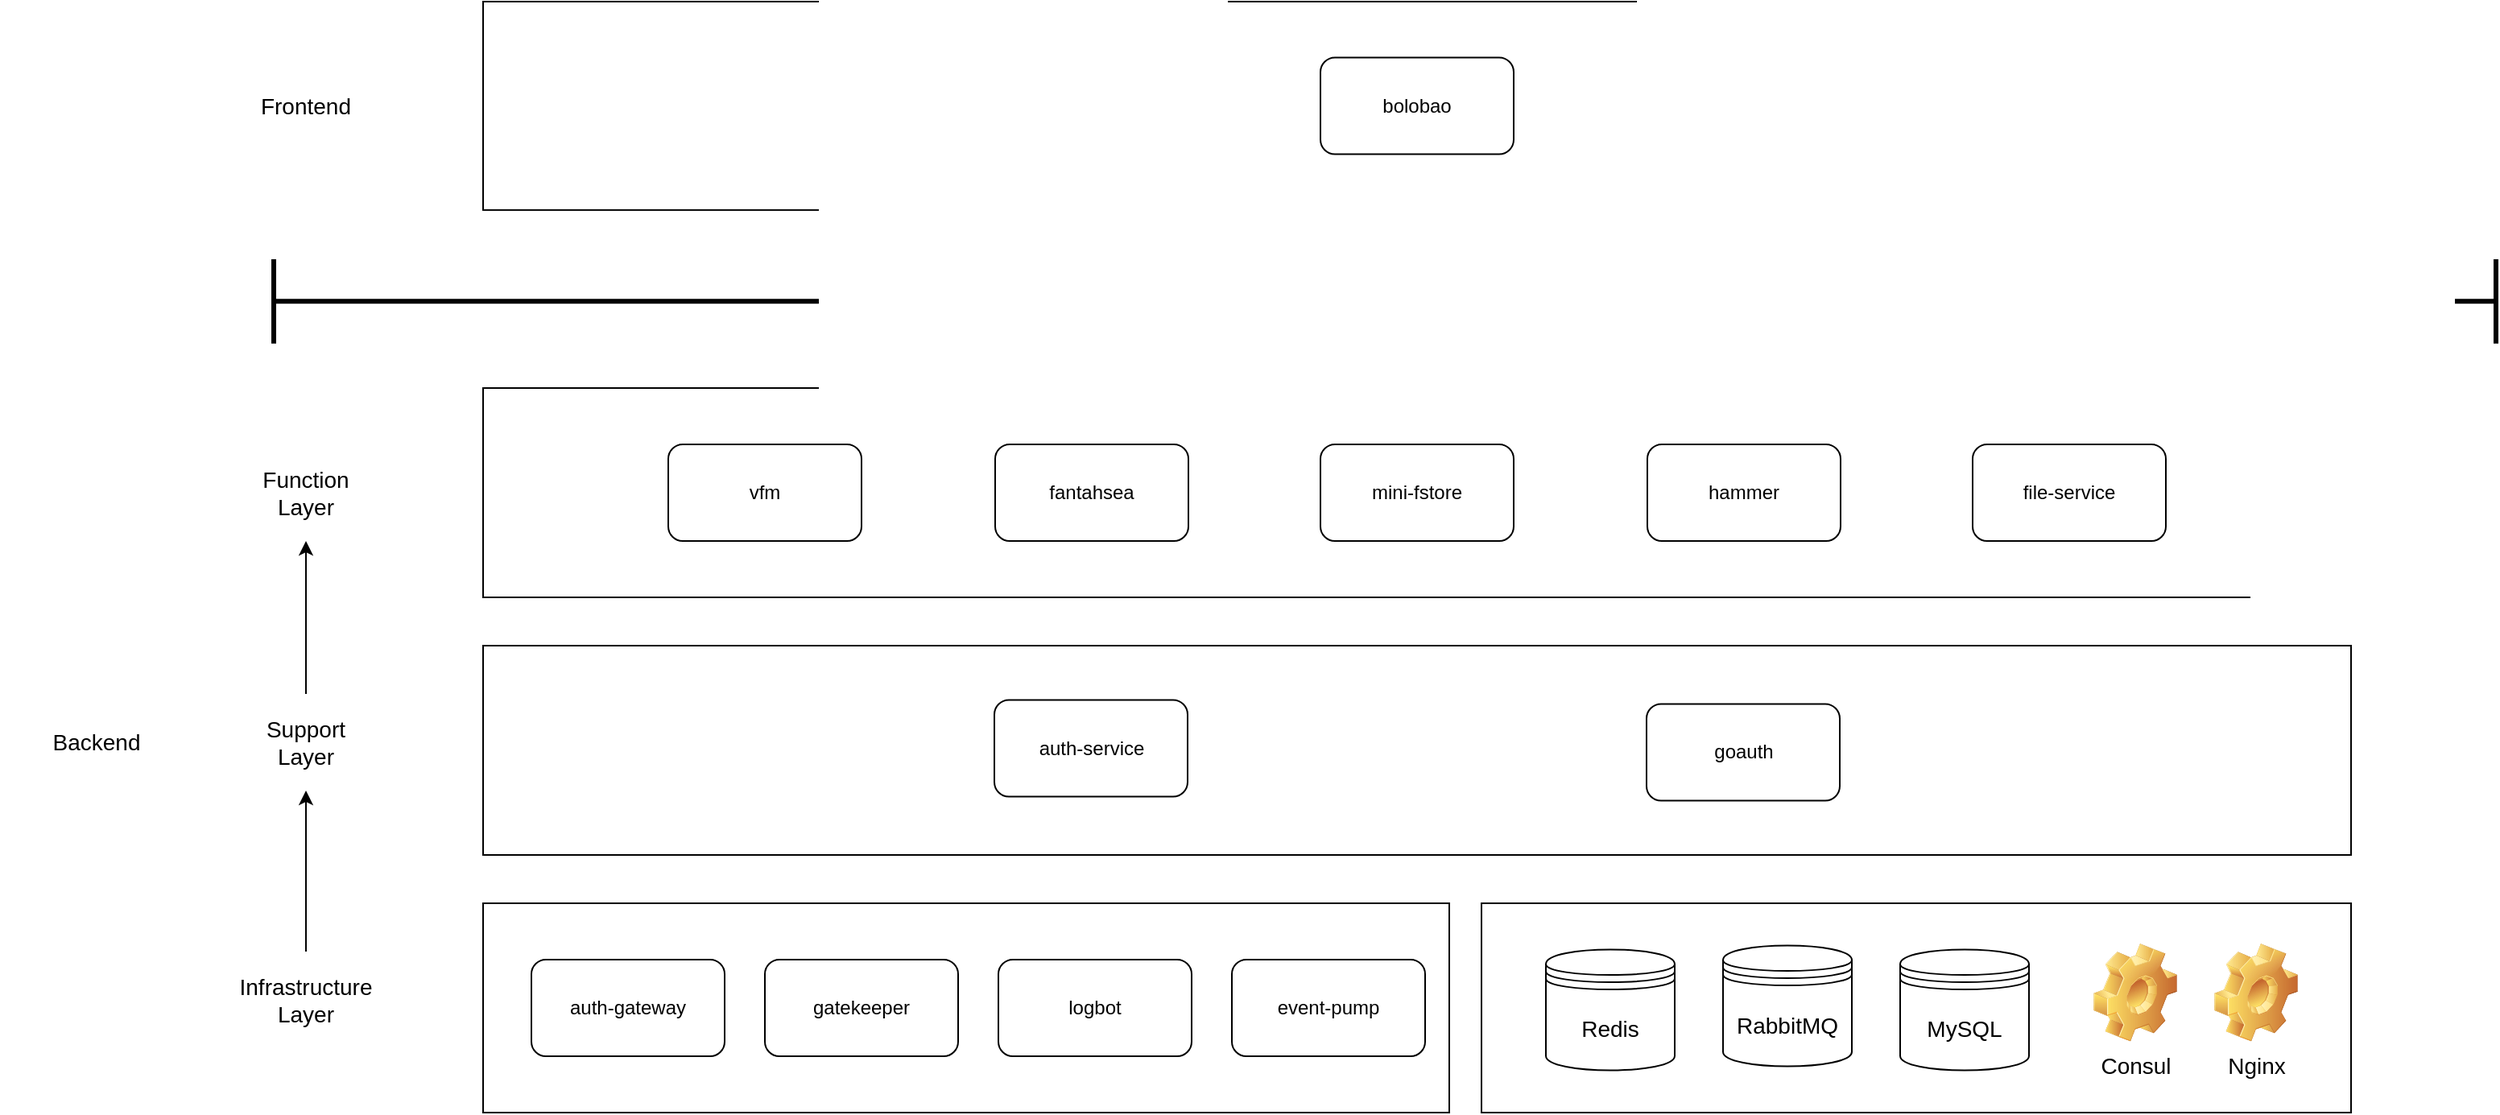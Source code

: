 <mxfile version="15.4.0" type="device"><diagram id="Yvb-fDxfR1r4461D0yjE" name="第 1 页"><mxGraphModel dx="3553" dy="3043" grid="1" gridSize="10" guides="1" tooltips="1" connect="1" arrows="1" fold="1" page="1" pageScale="1" pageWidth="850" pageHeight="1100" math="0" shadow="0"><root><mxCell id="0"/><mxCell id="1" parent="0"/><mxCell id="d9GkHFilR4MSoXzWiy47-14" value="" style="rounded=0;whiteSpace=wrap;html=1;fillColor=none;" vertex="1" parent="1"><mxGeometry x="560" y="250" width="540" height="130" as="geometry"/></mxCell><mxCell id="d9GkHFilR4MSoXzWiy47-1" value="" style="rounded=0;whiteSpace=wrap;html=1;fillColor=none;" vertex="1" parent="1"><mxGeometry x="-60" y="250" width="600" height="130" as="geometry"/></mxCell><mxCell id="d9GkHFilR4MSoXzWiy47-4" value="logbot" style="rounded=1;whiteSpace=wrap;html=1;fillColor=none;" vertex="1" parent="1"><mxGeometry x="260" y="285" width="120" height="60" as="geometry"/></mxCell><mxCell id="d9GkHFilR4MSoXzWiy47-5" value="gatekeeper" style="rounded=1;whiteSpace=wrap;html=1;fillColor=none;" vertex="1" parent="1"><mxGeometry x="115" y="285" width="120" height="60" as="geometry"/></mxCell><mxCell id="d9GkHFilR4MSoXzWiy47-7" value="event-pump" style="rounded=1;whiteSpace=wrap;html=1;fillColor=none;" vertex="1" parent="1"><mxGeometry x="405" y="285" width="120" height="60" as="geometry"/></mxCell><mxCell id="d9GkHFilR4MSoXzWiy47-32" value="" style="edgeStyle=orthogonalEdgeStyle;rounded=0;orthogonalLoop=1;jettySize=auto;html=1;fontSize=14;" edge="1" parent="1" source="d9GkHFilR4MSoXzWiy47-8" target="d9GkHFilR4MSoXzWiy47-21"><mxGeometry relative="1" as="geometry"/></mxCell><mxCell id="d9GkHFilR4MSoXzWiy47-8" value="Infrastructure&lt;br style=&quot;font-size: 14px;&quot;&gt;Layer" style="text;html=1;strokeColor=none;fillColor=none;align=center;verticalAlign=middle;whiteSpace=wrap;rounded=0;fontSize=14;" vertex="1" parent="1"><mxGeometry x="-230" y="280" width="120" height="60" as="geometry"/></mxCell><mxCell id="d9GkHFilR4MSoXzWiy47-17" value="" style="rounded=0;whiteSpace=wrap;html=1;fillColor=none;" vertex="1" parent="1"><mxGeometry x="-60" y="90" width="1160" height="130" as="geometry"/></mxCell><mxCell id="d9GkHFilR4MSoXzWiy47-18" value="auth-service" style="rounded=1;whiteSpace=wrap;html=1;fillColor=none;" vertex="1" parent="1"><mxGeometry x="257.5" y="123.75" width="120" height="60" as="geometry"/></mxCell><mxCell id="d9GkHFilR4MSoXzWiy47-19" value="goauth" style="rounded=1;whiteSpace=wrap;html=1;fillColor=none;" vertex="1" parent="1"><mxGeometry x="662.5" y="126.25" width="120" height="60" as="geometry"/></mxCell><mxCell id="d9GkHFilR4MSoXzWiy47-33" value="" style="edgeStyle=orthogonalEdgeStyle;rounded=0;orthogonalLoop=1;jettySize=auto;html=1;fontSize=14;" edge="1" parent="1" source="d9GkHFilR4MSoXzWiy47-21" target="d9GkHFilR4MSoXzWiy47-22"><mxGeometry relative="1" as="geometry"/></mxCell><mxCell id="d9GkHFilR4MSoXzWiy47-21" value="Support&lt;br style=&quot;font-size: 14px&quot;&gt;Layer" style="text;html=1;strokeColor=none;fillColor=none;align=center;verticalAlign=middle;whiteSpace=wrap;rounded=0;fontSize=14;" vertex="1" parent="1"><mxGeometry x="-230" y="120" width="120" height="60" as="geometry"/></mxCell><mxCell id="d9GkHFilR4MSoXzWiy47-22" value="Function&lt;br style=&quot;font-size: 14px&quot;&gt;Layer" style="text;html=1;strokeColor=none;fillColor=none;align=center;verticalAlign=middle;whiteSpace=wrap;rounded=0;fontSize=14;" vertex="1" parent="1"><mxGeometry x="-230" y="-35" width="120" height="60" as="geometry"/></mxCell><mxCell id="d9GkHFilR4MSoXzWiy47-23" value="" style="rounded=0;whiteSpace=wrap;html=1;fillColor=none;" vertex="1" parent="1"><mxGeometry x="-60" y="-70" width="1160" height="130" as="geometry"/></mxCell><mxCell id="d9GkHFilR4MSoXzWiy47-24" value="vfm" style="rounded=1;whiteSpace=wrap;html=1;fillColor=none;verticalAlign=middle;align=center;" vertex="1" parent="1"><mxGeometry x="55" y="-35" width="120" height="60" as="geometry"/></mxCell><mxCell id="d9GkHFilR4MSoXzWiy47-25" value="fantahsea" style="rounded=1;whiteSpace=wrap;html=1;fillColor=none;verticalAlign=middle;align=center;" vertex="1" parent="1"><mxGeometry x="258" y="-35" width="120" height="60" as="geometry"/></mxCell><mxCell id="d9GkHFilR4MSoXzWiy47-26" value="mini-fstore" style="rounded=1;whiteSpace=wrap;html=1;fillColor=none;verticalAlign=middle;align=center;" vertex="1" parent="1"><mxGeometry x="460" y="-35" width="120" height="60" as="geometry"/></mxCell><mxCell id="d9GkHFilR4MSoXzWiy47-27" value="hammer" style="rounded=1;whiteSpace=wrap;html=1;fillColor=none;verticalAlign=middle;align=center;" vertex="1" parent="1"><mxGeometry x="663" y="-35" width="120" height="60" as="geometry"/></mxCell><mxCell id="d9GkHFilR4MSoXzWiy47-29" value="auth-gateway" style="rounded=1;whiteSpace=wrap;html=1;fillColor=none;" vertex="1" parent="1"><mxGeometry x="-30" y="285" width="120" height="60" as="geometry"/></mxCell><mxCell id="d9GkHFilR4MSoXzWiy47-30" value="file-service" style="rounded=1;whiteSpace=wrap;html=1;fillColor=none;verticalAlign=middle;align=center;" vertex="1" parent="1"><mxGeometry x="865" y="-35" width="120" height="60" as="geometry"/></mxCell><mxCell id="d9GkHFilR4MSoXzWiy47-36" value="" style="rounded=0;whiteSpace=wrap;html=1;fillColor=none;" vertex="1" parent="1"><mxGeometry x="-60" y="-310" width="1160" height="129.44" as="geometry"/></mxCell><mxCell id="d9GkHFilR4MSoXzWiy47-37" value="bolobao" style="rounded=1;whiteSpace=wrap;html=1;fillColor=none;verticalAlign=middle;align=center;" vertex="1" parent="1"><mxGeometry x="460" y="-275.28" width="120" height="60" as="geometry"/></mxCell><mxCell id="d9GkHFilR4MSoXzWiy47-38" value="Redis" style="shape=datastore;whiteSpace=wrap;html=1;fontSize=14;fillColor=none;align=center;verticalAlign=middle;" vertex="1" parent="1"><mxGeometry x="600" y="278.75" width="80" height="75" as="geometry"/></mxCell><mxCell id="d9GkHFilR4MSoXzWiy47-39" value="Nginx" style="shape=image;html=1;verticalLabelPosition=bottom;verticalAlign=top;imageAspect=1;aspect=fixed;image=img/clipart/Gear_128x128.png;fontSize=14;fillColor=none;" vertex="1" parent="1"><mxGeometry x="1015" y="275" width="52" height="61" as="geometry"/></mxCell><mxCell id="d9GkHFilR4MSoXzWiy47-40" value="MySQL" style="shape=datastore;whiteSpace=wrap;html=1;fontSize=14;fillColor=none;align=center;verticalAlign=middle;" vertex="1" parent="1"><mxGeometry x="820" y="278.75" width="80" height="75" as="geometry"/></mxCell><mxCell id="d9GkHFilR4MSoXzWiy47-41" value="RabbitMQ" style="shape=datastore;whiteSpace=wrap;html=1;fontSize=14;fillColor=none;align=center;verticalAlign=middle;" vertex="1" parent="1"><mxGeometry x="710" y="276.25" width="80" height="75" as="geometry"/></mxCell><mxCell id="d9GkHFilR4MSoXzWiy47-42" value="Consul" style="shape=image;html=1;verticalLabelPosition=bottom;verticalAlign=top;imageAspect=1;aspect=fixed;image=img/clipart/Gear_128x128.png;fontSize=14;fillColor=none;" vertex="1" parent="1"><mxGeometry x="940" y="275" width="52" height="61" as="geometry"/></mxCell><mxCell id="d9GkHFilR4MSoXzWiy47-44" value="Frontend" style="text;html=1;strokeColor=none;fillColor=none;align=center;verticalAlign=middle;whiteSpace=wrap;rounded=0;fontSize=14;" vertex="1" parent="1"><mxGeometry x="-230" y="-275.28" width="120" height="60" as="geometry"/></mxCell><mxCell id="d9GkHFilR4MSoXzWiy47-46" value="" style="shape=crossbar;whiteSpace=wrap;html=1;rounded=1;fontSize=14;fillColor=none;align=center;verticalAlign=middle;strokeWidth=3;" vertex="1" parent="1"><mxGeometry x="-190" y="-150" width="1380" height="52.36" as="geometry"/></mxCell><mxCell id="d9GkHFilR4MSoXzWiy47-47" value="Backend" style="text;html=1;strokeColor=none;fillColor=none;align=center;verticalAlign=middle;whiteSpace=wrap;rounded=0;fontSize=14;" vertex="1" parent="1"><mxGeometry x="-360" y="120" width="120" height="60" as="geometry"/></mxCell></root></mxGraphModel></diagram></mxfile>